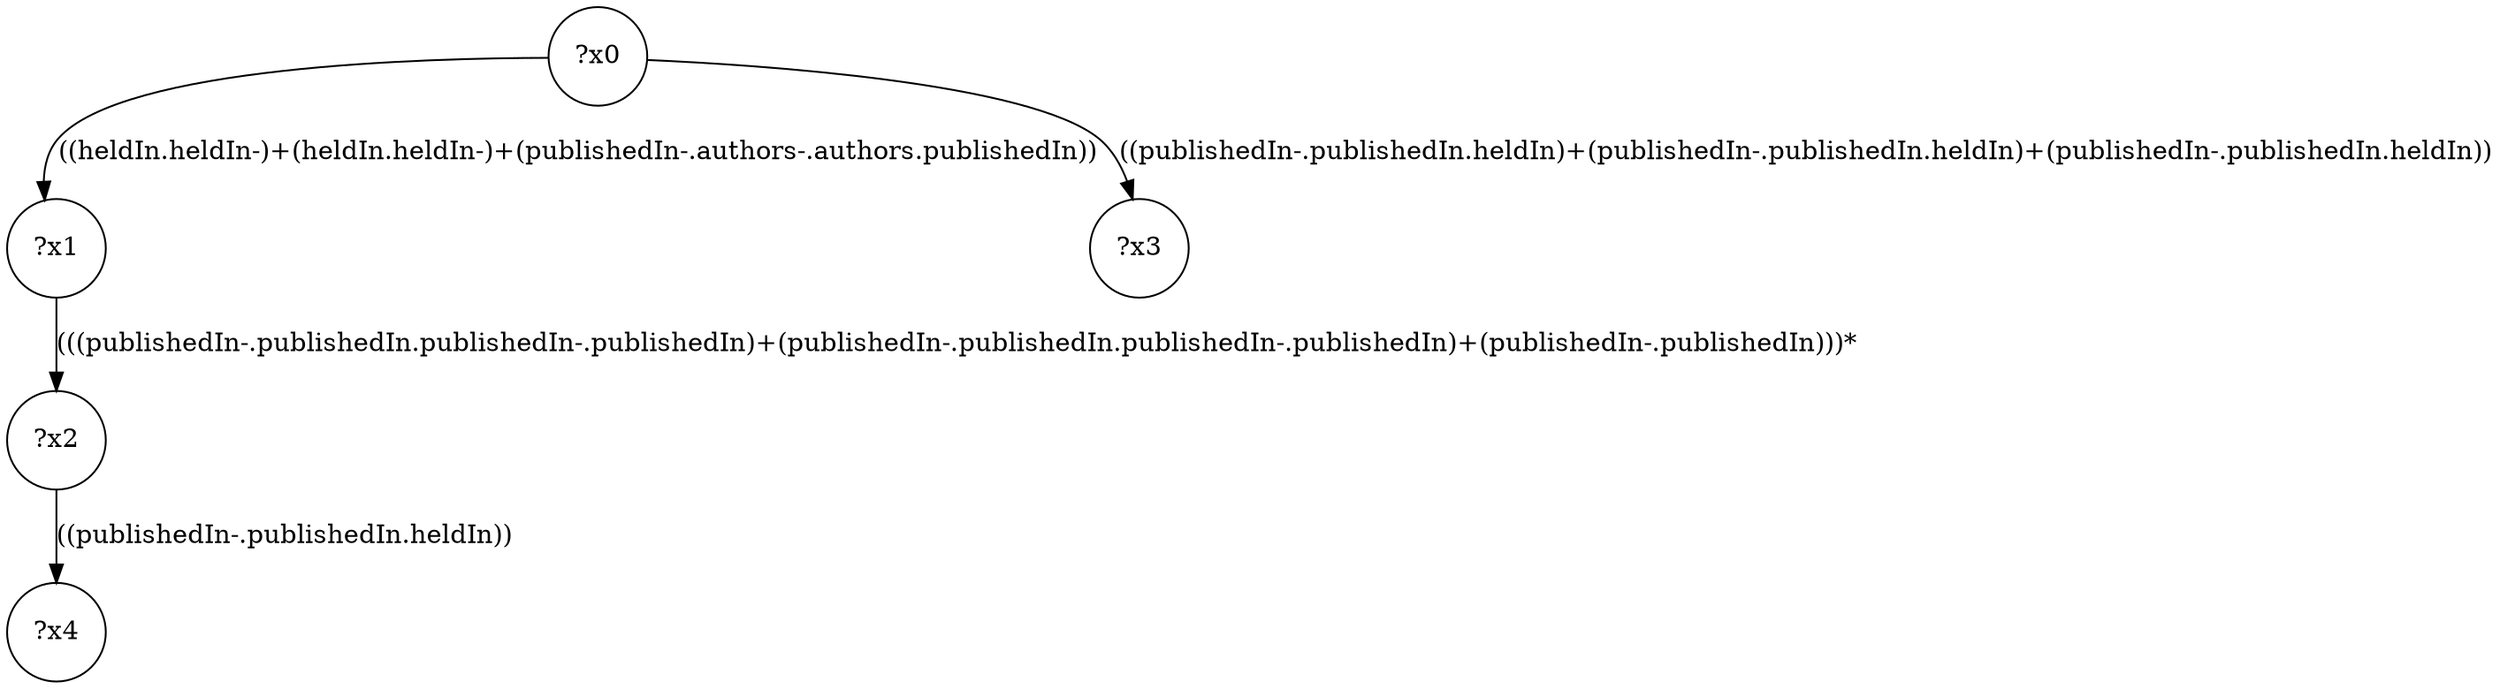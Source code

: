 digraph g {
	x0 [shape=circle, label="?x0"];
	x1 [shape=circle, label="?x1"];
	x0 -> x1 [label="((heldIn.heldIn-)+(heldIn.heldIn-)+(publishedIn-.authors-.authors.publishedIn))"];
	x2 [shape=circle, label="?x2"];
	x1 -> x2 [label="(((publishedIn-.publishedIn.publishedIn-.publishedIn)+(publishedIn-.publishedIn.publishedIn-.publishedIn)+(publishedIn-.publishedIn)))*"];
	x3 [shape=circle, label="?x3"];
	x0 -> x3 [label="((publishedIn-.publishedIn.heldIn)+(publishedIn-.publishedIn.heldIn)+(publishedIn-.publishedIn.heldIn))"];
	x4 [shape=circle, label="?x4"];
	x2 -> x4 [label="((publishedIn-.publishedIn.heldIn))"];
}
